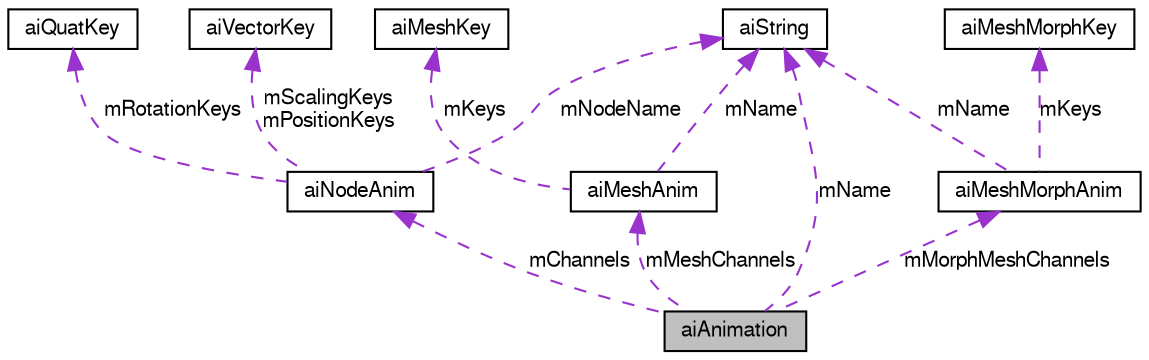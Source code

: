digraph G
{
  bgcolor="transparent";
  edge [fontname="FreeSans",fontsize=10,labelfontname="FreeSans",labelfontsize=10];
  node [fontname="FreeSans",fontsize=10,shape=record];
  Node1 [label="aiAnimation",height=0.2,width=0.4,color="black", fillcolor="grey75", style="filled" fontcolor="black"];
  Node2 -> Node1 [dir=back,color="darkorchid3",fontsize=10,style="dashed",label="mName"];
  Node2 [label="aiString",height=0.2,width=0.4,color="black",URL="$structai_string.html"];
  Node3 -> Node1 [dir=back,color="darkorchid3",fontsize=10,style="dashed",label="mChannels"];
  Node3 [label="aiNodeAnim",height=0.2,width=0.4,color="black",URL="$structai_node_anim.html"];
  Node4 -> Node3 [dir=back,color="darkorchid3",fontsize=10,style="dashed",label="mRotationKeys"];
  Node4 [label="aiQuatKey",height=0.2,width=0.4,color="black",URL="$structai_quat_key.html"];
  Node5 -> Node3 [dir=back,color="darkorchid3",fontsize=10,style="dashed",label="mScalingKeys\nmPositionKeys"];
  Node5 [label="aiVectorKey",height=0.2,width=0.4,color="black",URL="$structai_vector_key.html"];
  Node2 -> Node3 [dir=back,color="darkorchid3",fontsize=10,style="dashed",label="mNodeName"];
  Node6 -> Node1 [dir=back,color="darkorchid3",fontsize=10,style="dashed",label="mMeshChannels"];
  Node6 [label="aiMeshAnim",height=0.2,width=0.4,color="black",URL="$structai_mesh_anim.html"];
  Node7 -> Node6 [dir=back,color="darkorchid3",fontsize=10,style="dashed",label="mKeys"];
  Node7 [label="aiMeshKey",height=0.2,width=0.4,color="black",URL="$structai_mesh_key.html"];
  Node2 -> Node6 [dir=back,color="darkorchid3",fontsize=10,style="dashed",label="mName"];
  Node8 -> Node1 [dir=back,color="darkorchid3",fontsize=10,style="dashed",label="mMorphMeshChannels"];
  Node8 [label="aiMeshMorphAnim",height=0.2,width=0.4,color="black",URL="$structai_mesh_morph_anim.html"];
  Node2 -> Node8 [dir=back,color="darkorchid3",fontsize=10,style="dashed",label="mName"];
  Node9 -> Node8 [dir=back,color="darkorchid3",fontsize=10,style="dashed",label="mKeys"];
  Node9 [label="aiMeshMorphKey",height=0.2,width=0.4,color="black",URL="$structai_mesh_morph_key.html"];
}
